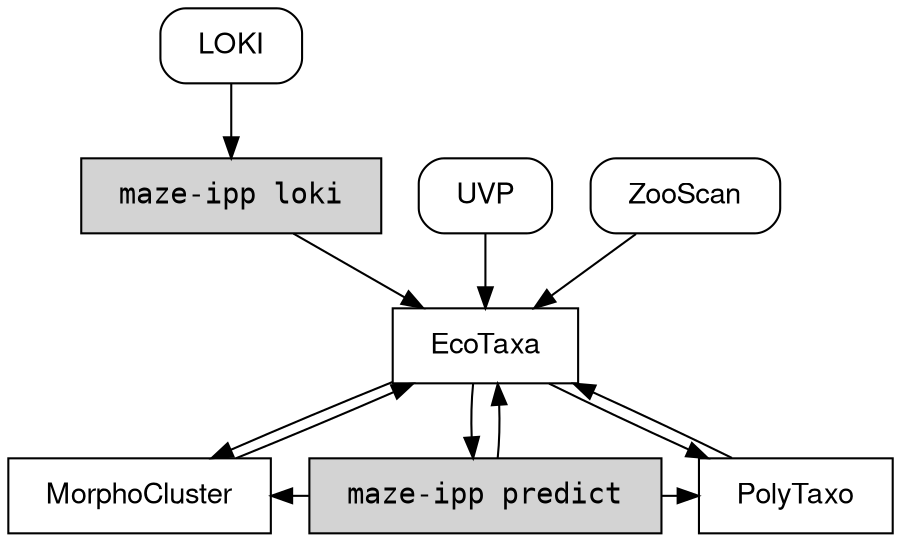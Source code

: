 digraph mygraph {
  fontname="Helvetica,Arial,sans-serif"
  node [fontname="Helvetica,Arial,sans-serif" shape=box margin="0.25,0"];
  edge [fontname="Helvetica,Arial,sans-serif"]

  "EcoTaxa";
  "MorphoCluster";

  node [fontname="monospace" style="filled"]
  "maze-ipp loki"
  "maze-ipp predict"

  node [fontname="Helvetica,Arial,sans-serif" style=""]
  "PolyTaxo";

  "EcoTaxa" -> "MorphoCluster" -> "EcoTaxa";
  "EcoTaxa" -> "maze-ipp predict" -> "EcoTaxa";
  "EcoTaxa" -> "PolyTaxo" -> "EcoTaxa";

  node [style="rounded"];
  "LOKI" -> "maze-ipp loki" -> "EcoTaxa";
  "UVP" -> "EcoTaxa";
  "ZooScan" -> "EcoTaxa";

  {rank = same; "maze-ipp predict" -> "PolyTaxo"}
  {rank = same; edge [dir="back"] "MorphoCluster" -> "maze-ipp predict"}
}